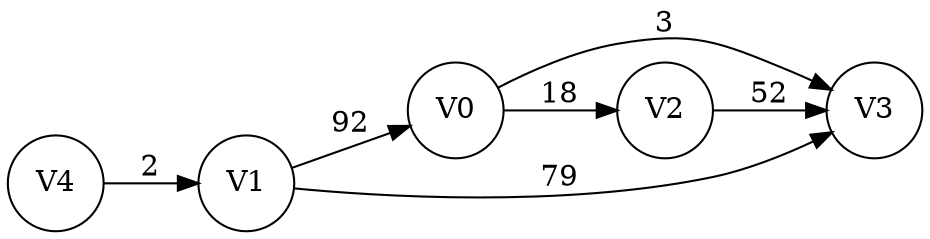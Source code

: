 digraph G {
  rankdir=LR;
  node [shape=circle];

  "V0" [pos="18.5787,95.0456!"];
  "V4" [pos="30.108,60.0468!"];
  "V1" [pos="3.75016,20.807!"];
  "V3" [pos="40.2014,85.2733!"];
  "V2" [pos="82.8002,94.2421!"];

  "V0" -> "V3" [label="3"];
  "V0" -> "V2" [label="18"];
  "V4" -> "V1" [label="2"];
  "V1" -> "V3" [label="79"];
  "V1" -> "V0" [label="92"];
  "V2" -> "V3" [label="52"];
}
